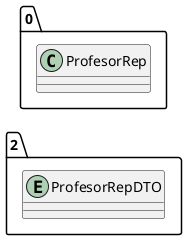 @startuml 
allow_mixing
left to right direction
package "2"{
entity ProfesorRepDTO

}
package "0"{
class ProfesorRep
}
@enduml